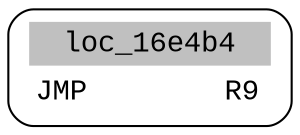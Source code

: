 digraph asm_graph {
1941 [
shape="Mrecord" fontname="Courier New"label =<<table border="0" cellborder="0" cellpadding="3"><tr><td align="center" colspan="2" bgcolor="grey">loc_16e4b4</td></tr><tr><td align="left">JMP        R9</td></tr></table>> ];
}